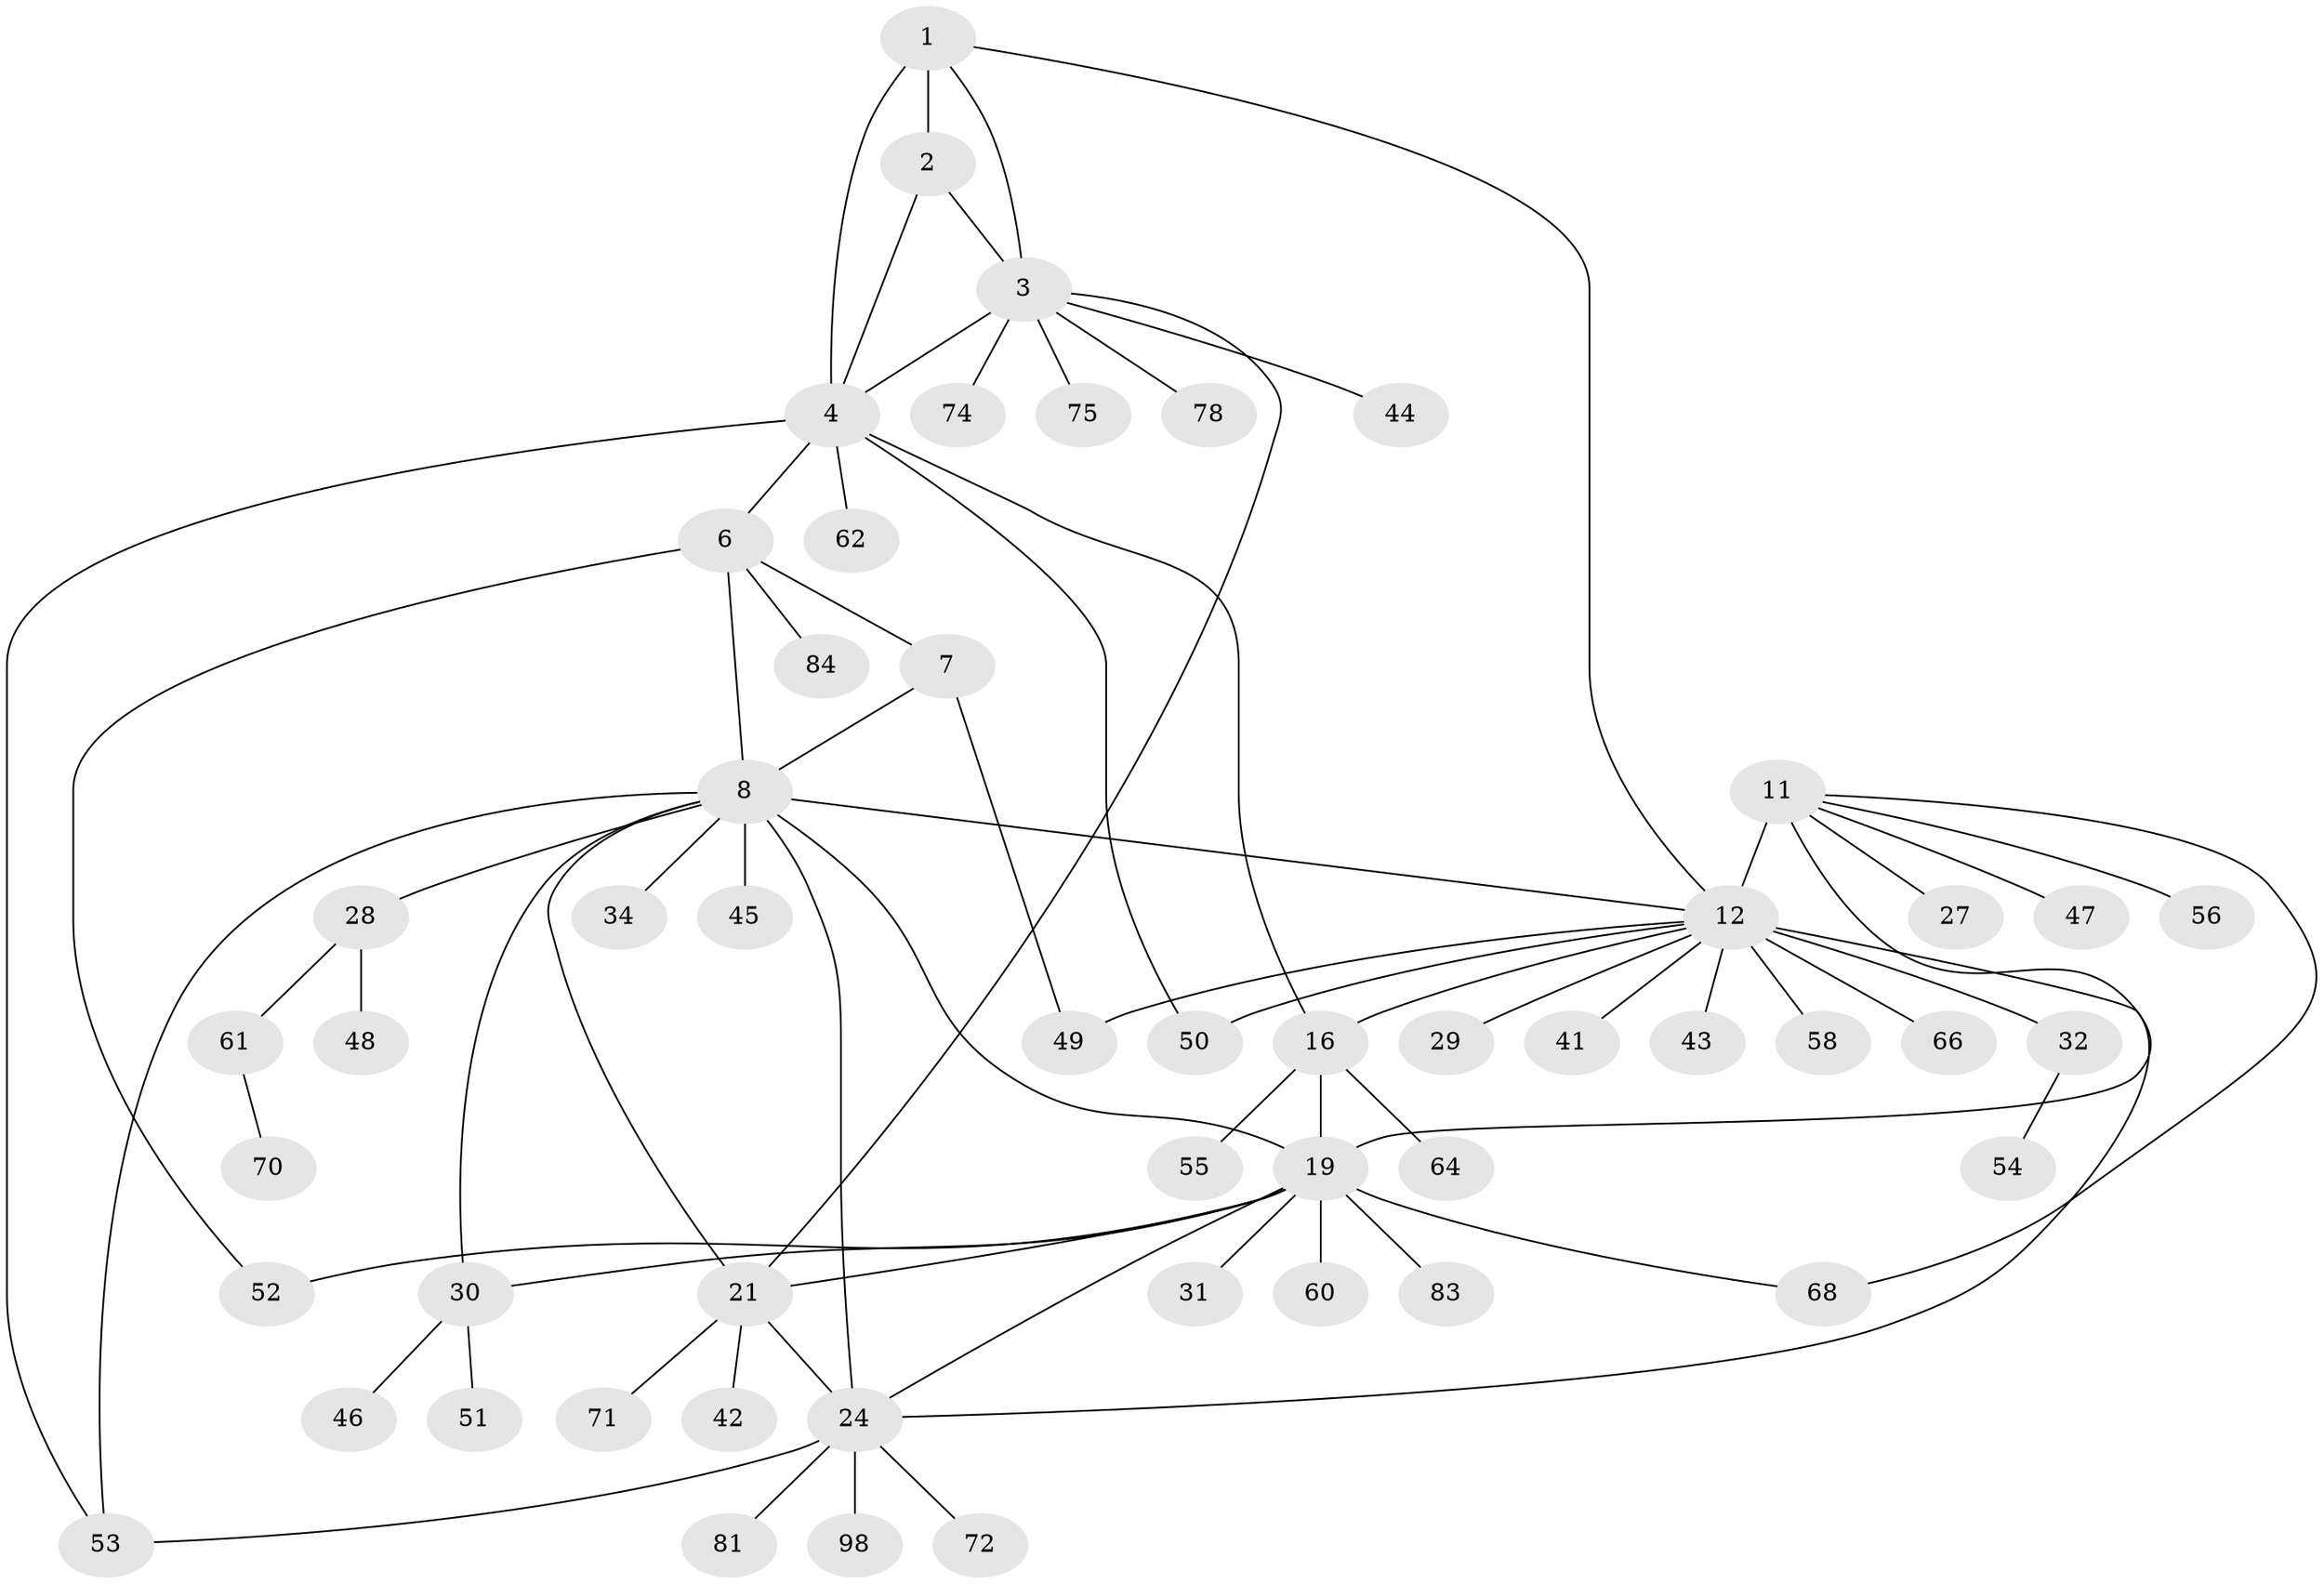 // original degree distribution, {5: 0.028037383177570093, 10: 0.018691588785046728, 9: 0.037383177570093455, 7: 0.056074766355140186, 6: 0.056074766355140186, 11: 0.009345794392523364, 13: 0.009345794392523364, 4: 0.028037383177570093, 8: 0.009345794392523364, 12: 0.009345794392523364, 2: 0.1308411214953271, 1: 0.5700934579439252, 3: 0.037383177570093455}
// Generated by graph-tools (version 1.1) at 2025/16/03/09/25 04:16:07]
// undirected, 53 vertices, 72 edges
graph export_dot {
graph [start="1"]
  node [color=gray90,style=filled];
  1;
  2 [super="+36+33+82+95+97+107"];
  3;
  4 [super="+5"];
  6;
  7;
  8 [super="+9+25"];
  11 [super="+57+13+87+102"];
  12 [super="+26+14"];
  16 [super="+18+17"];
  19 [super="+22+37+20"];
  21 [super="+23"];
  24;
  27;
  28 [super="+35"];
  29;
  30;
  31 [super="+93+39"];
  32;
  34;
  41;
  42;
  43;
  44;
  45;
  46;
  47;
  48;
  49;
  50;
  51;
  52;
  53;
  54;
  55;
  56 [super="+105"];
  58;
  60;
  61;
  62;
  64;
  66;
  68;
  70;
  71 [super="+80+96+100+73+92"];
  72;
  74;
  75;
  78;
  81 [super="+91"];
  83;
  84;
  98;
  1 -- 2;
  1 -- 3;
  1 -- 4 [weight=2];
  1 -- 12;
  2 -- 3;
  2 -- 4 [weight=2];
  3 -- 4 [weight=2];
  3 -- 21;
  3 -- 44;
  3 -- 74;
  3 -- 75;
  3 -- 78;
  4 -- 50;
  4 -- 53;
  4 -- 62;
  4 -- 6;
  4 -- 16;
  6 -- 7;
  6 -- 8 [weight=3];
  6 -- 52;
  6 -- 84;
  7 -- 8 [weight=3];
  7 -- 49;
  8 -- 34;
  8 -- 12 [weight=3];
  8 -- 45;
  8 -- 19 [weight=2];
  8 -- 53;
  8 -- 28;
  8 -- 30;
  8 -- 24;
  8 -- 21 [weight=2];
  11 -- 12 [weight=6];
  11 -- 47;
  11 -- 56;
  11 -- 19 [weight=2];
  11 -- 68;
  11 -- 27;
  12 -- 24;
  12 -- 41;
  12 -- 50;
  12 -- 16;
  12 -- 32;
  12 -- 66;
  12 -- 43;
  12 -- 49;
  12 -- 58;
  12 -- 29;
  16 -- 19 [weight=6];
  16 -- 64;
  16 -- 55;
  19 -- 68;
  19 -- 52;
  19 -- 21 [weight=2];
  19 -- 24;
  19 -- 30;
  19 -- 83;
  19 -- 60;
  19 -- 31;
  21 -- 24 [weight=2];
  21 -- 42;
  21 -- 71;
  24 -- 53;
  24 -- 72;
  24 -- 81;
  24 -- 98;
  28 -- 48;
  28 -- 61;
  30 -- 46;
  30 -- 51;
  32 -- 54;
  61 -- 70;
}
